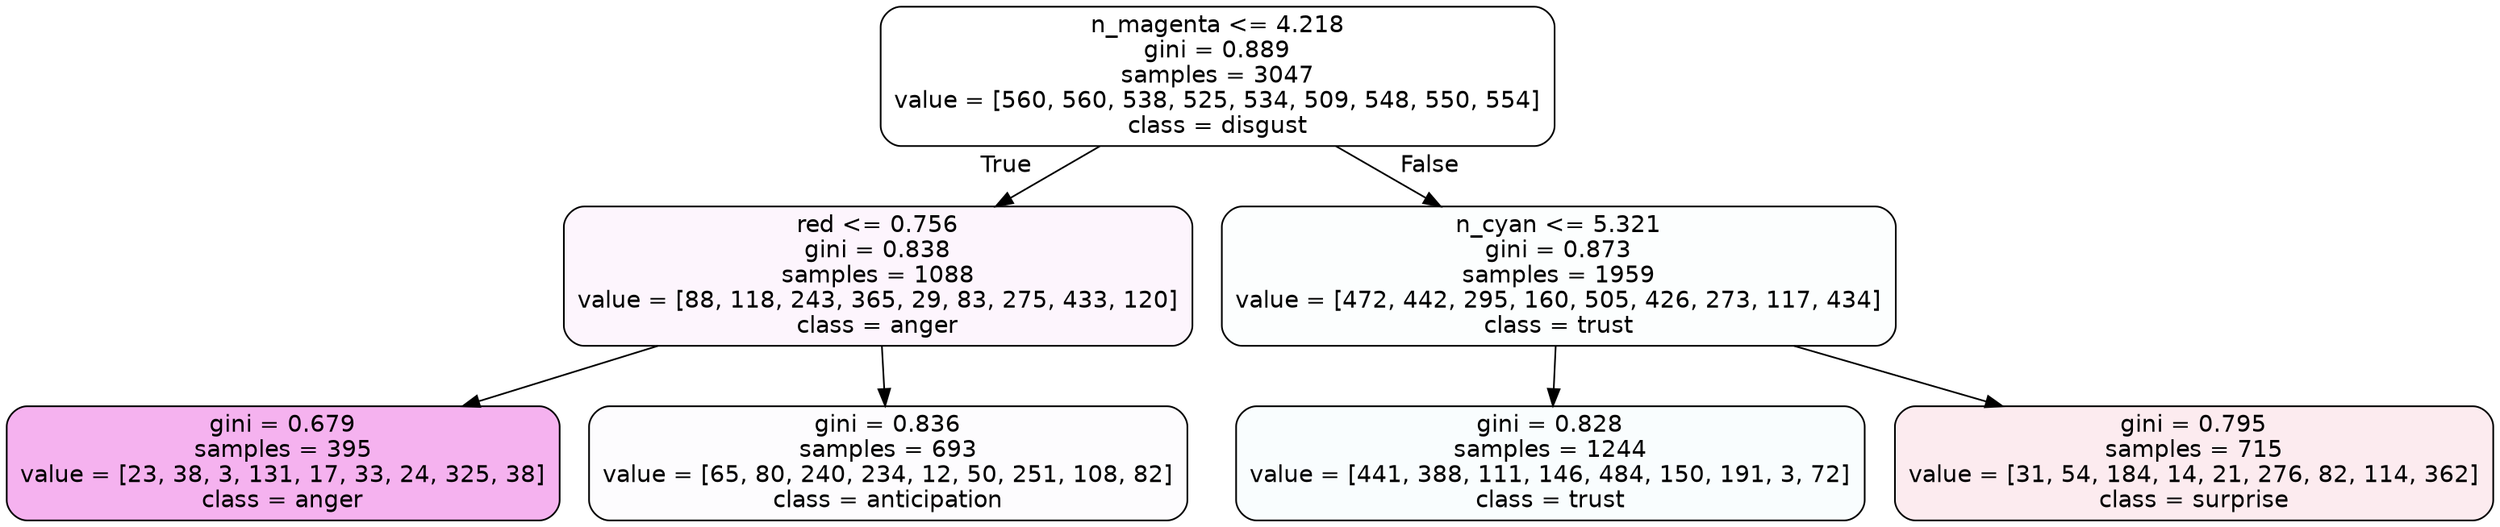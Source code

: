 digraph Tree {
node [shape=box, style="filled, rounded", color="black", fontname=helvetica] ;
edge [fontname=helvetica] ;
0 [label="n_magenta <= 4.218\ngini = 0.889\nsamples = 3047\nvalue = [560, 560, 538, 525, 534, 509, 548, 550, 554]\nclass = disgust", fillcolor="#e5813900"] ;
1 [label="red <= 0.756\ngini = 0.838\nsamples = 1088\nvalue = [88, 118, 243, 365, 29, 83, 275, 433, 120]\nclass = anger", fillcolor="#e539d70c"] ;
0 -> 1 [labeldistance=2.5, labelangle=45, headlabel="True"] ;
2 [label="gini = 0.679\nsamples = 395\nvalue = [23, 38, 3, 131, 17, 33, 24, 325, 38]\nclass = anger", fillcolor="#e539d763"] ;
1 -> 2 ;
3 [label="gini = 0.836\nsamples = 693\nvalue = [65, 80, 240, 234, 12, 50, 251, 108, 82]\nclass = anticipation", fillcolor="#8139e503"] ;
1 -> 3 ;
4 [label="n_cyan <= 5.321\ngini = 0.873\nsamples = 1959\nvalue = [472, 442, 295, 160, 505, 426, 273, 117, 434]\nclass = trust", fillcolor="#39d7e503"] ;
0 -> 4 [labeldistance=2.5, labelangle=-45, headlabel="False"] ;
5 [label="gini = 0.828\nsamples = 1244\nvalue = [441, 388, 111, 146, 484, 150, 191, 3, 72]\nclass = trust", fillcolor="#39d7e507"] ;
4 -> 5 ;
6 [label="gini = 0.795\nsamples = 715\nvalue = [31, 54, 184, 14, 21, 276, 82, 114, 362]\nclass = surprise", fillcolor="#e5396419"] ;
4 -> 6 ;
}
